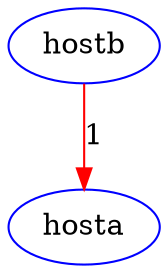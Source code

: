 digraph G {
	"hostb"->"hosta"[ color=red, label=1 ];
	"hosta" [ color=blue ];
	"hostb" [ color=blue ];

}

